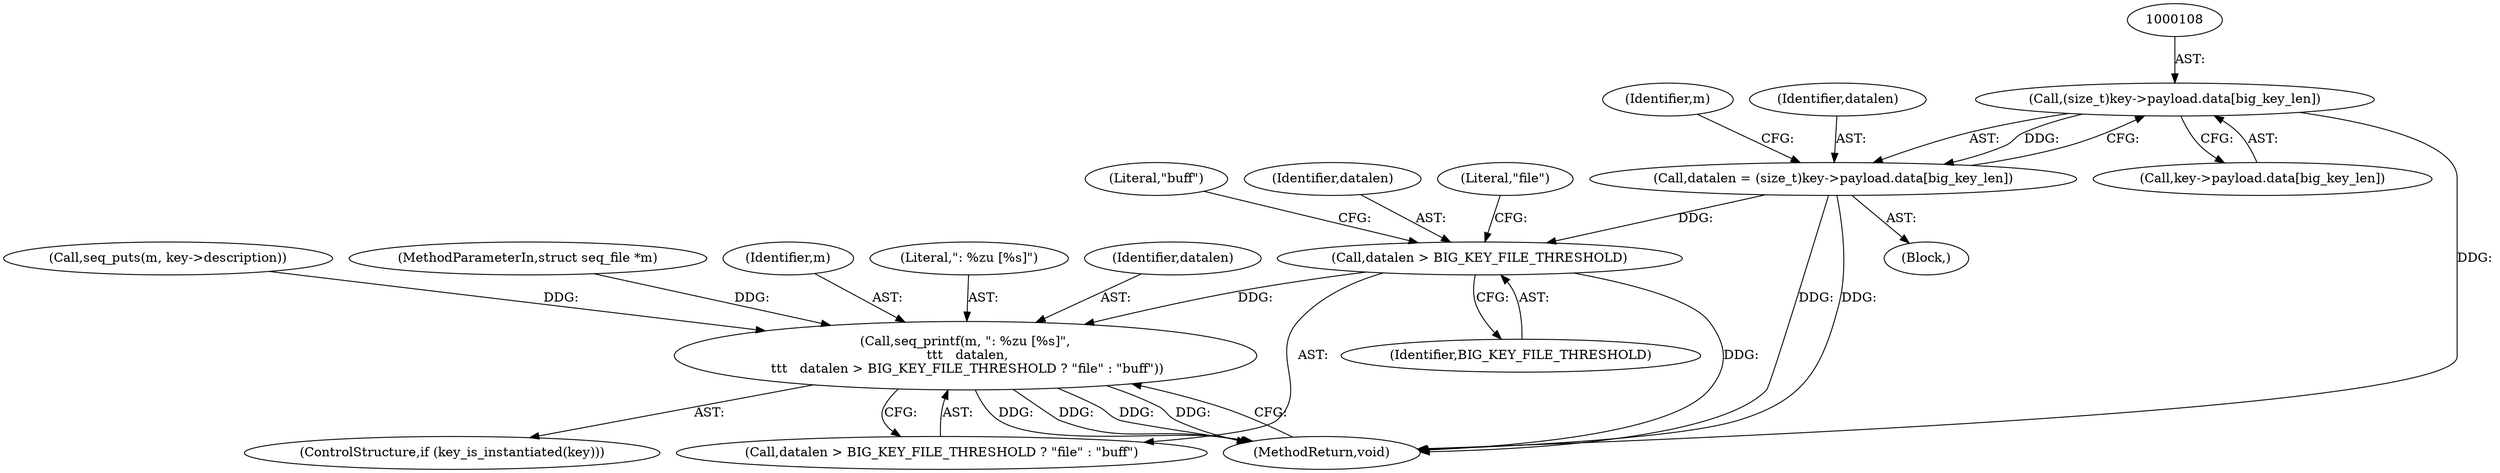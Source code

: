 digraph "0_linux_363b02dab09b3226f3bd1420dad9c72b79a42a76_0@array" {
"1000107" [label="(Call,(size_t)key->payload.data[big_key_len])"];
"1000105" [label="(Call,datalen = (size_t)key->payload.data[big_key_len])"];
"1000129" [label="(Call,datalen > BIG_KEY_FILE_THRESHOLD)"];
"1000124" [label="(Call,seq_printf(m, \": %zu [%s]\",\n \t\t\t   datalen,\n \t\t\t   datalen > BIG_KEY_FILE_THRESHOLD ? \"file\" : \"buff\"))"];
"1000109" [label="(Call,key->payload.data[big_key_len])"];
"1000117" [label="(Identifier,m)"];
"1000116" [label="(Call,seq_puts(m, key->description))"];
"1000105" [label="(Call,datalen = (size_t)key->payload.data[big_key_len])"];
"1000128" [label="(Call,datalen > BIG_KEY_FILE_THRESHOLD ? \"file\" : \"buff\")"];
"1000133" [label="(Literal,\"buff\")"];
"1000121" [label="(ControlStructure,if (key_is_instantiated(key)))"];
"1000131" [label="(Identifier,BIG_KEY_FILE_THRESHOLD)"];
"1000134" [label="(MethodReturn,void)"];
"1000103" [label="(Block,)"];
"1000130" [label="(Identifier,datalen)"];
"1000102" [label="(MethodParameterIn,struct seq_file *m)"];
"1000107" [label="(Call,(size_t)key->payload.data[big_key_len])"];
"1000125" [label="(Identifier,m)"];
"1000126" [label="(Literal,\": %zu [%s]\")"];
"1000106" [label="(Identifier,datalen)"];
"1000124" [label="(Call,seq_printf(m, \": %zu [%s]\",\n \t\t\t   datalen,\n \t\t\t   datalen > BIG_KEY_FILE_THRESHOLD ? \"file\" : \"buff\"))"];
"1000129" [label="(Call,datalen > BIG_KEY_FILE_THRESHOLD)"];
"1000127" [label="(Identifier,datalen)"];
"1000132" [label="(Literal,\"file\")"];
"1000107" -> "1000105"  [label="AST: "];
"1000107" -> "1000109"  [label="CFG: "];
"1000108" -> "1000107"  [label="AST: "];
"1000109" -> "1000107"  [label="AST: "];
"1000105" -> "1000107"  [label="CFG: "];
"1000107" -> "1000134"  [label="DDG: "];
"1000107" -> "1000105"  [label="DDG: "];
"1000105" -> "1000103"  [label="AST: "];
"1000106" -> "1000105"  [label="AST: "];
"1000117" -> "1000105"  [label="CFG: "];
"1000105" -> "1000134"  [label="DDG: "];
"1000105" -> "1000134"  [label="DDG: "];
"1000105" -> "1000129"  [label="DDG: "];
"1000129" -> "1000128"  [label="AST: "];
"1000129" -> "1000131"  [label="CFG: "];
"1000130" -> "1000129"  [label="AST: "];
"1000131" -> "1000129"  [label="AST: "];
"1000132" -> "1000129"  [label="CFG: "];
"1000133" -> "1000129"  [label="CFG: "];
"1000129" -> "1000134"  [label="DDG: "];
"1000129" -> "1000124"  [label="DDG: "];
"1000124" -> "1000121"  [label="AST: "];
"1000124" -> "1000128"  [label="CFG: "];
"1000125" -> "1000124"  [label="AST: "];
"1000126" -> "1000124"  [label="AST: "];
"1000127" -> "1000124"  [label="AST: "];
"1000128" -> "1000124"  [label="AST: "];
"1000134" -> "1000124"  [label="CFG: "];
"1000124" -> "1000134"  [label="DDG: "];
"1000124" -> "1000134"  [label="DDG: "];
"1000124" -> "1000134"  [label="DDG: "];
"1000124" -> "1000134"  [label="DDG: "];
"1000116" -> "1000124"  [label="DDG: "];
"1000102" -> "1000124"  [label="DDG: "];
}

